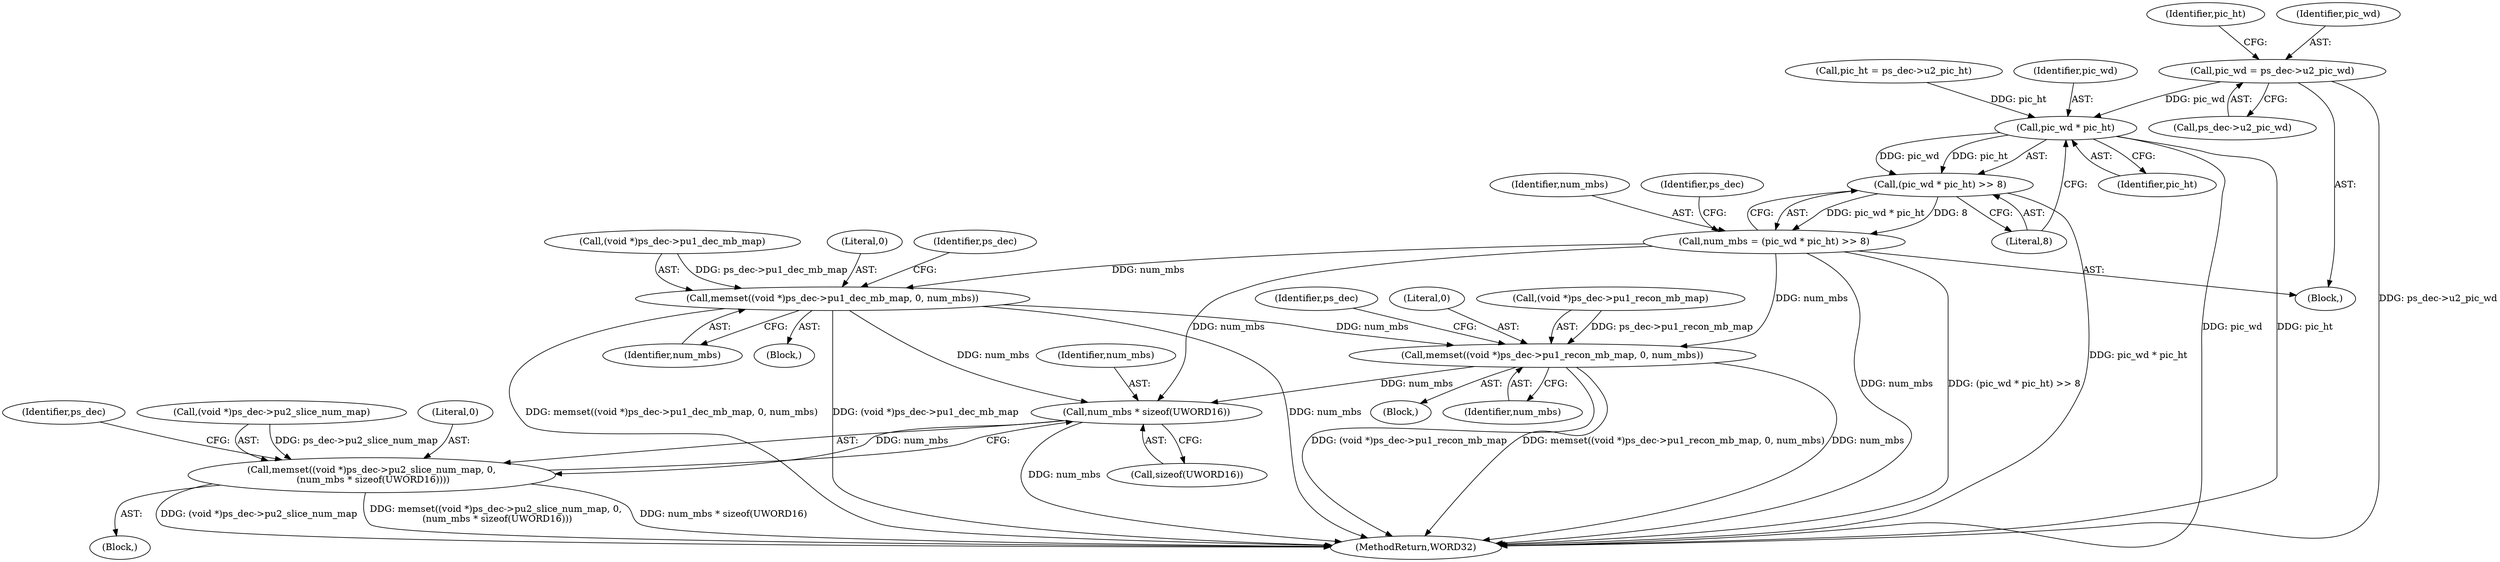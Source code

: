 digraph "0_Android_e629194c62a9a129ce378e08cb1059a8a53f1795_2@pointer" {
"1000627" [label="(Call,pic_wd = ps_dec->u2_pic_wd)"];
"1000640" [label="(Call,pic_wd * pic_ht)"];
"1000639" [label="(Call,(pic_wd * pic_ht) >> 8)"];
"1000637" [label="(Call,num_mbs = (pic_wd * pic_ht) >> 8)"];
"1000649" [label="(Call,memset((void *)ps_dec->pu1_dec_mb_map, 0, num_mbs))"];
"1000662" [label="(Call,memset((void *)ps_dec->pu1_recon_mb_map, 0, num_mbs))"];
"1000682" [label="(Call,num_mbs * sizeof(UWORD16))"];
"1000675" [label="(Call,memset((void *)ps_dec->pu2_slice_num_map, 0,\n (num_mbs * sizeof(UWORD16))))"];
"1000650" [label="(Call,(void *)ps_dec->pu1_dec_mb_map)"];
"1000683" [label="(Identifier,num_mbs)"];
"1000682" [label="(Call,num_mbs * sizeof(UWORD16))"];
"1000633" [label="(Identifier,pic_ht)"];
"1000684" [label="(Call,sizeof(UWORD16))"];
"1002052" [label="(MethodReturn,WORD32)"];
"1000640" [label="(Call,pic_wd * pic_ht)"];
"1000641" [label="(Identifier,pic_wd)"];
"1000672" [label="(Identifier,ps_dec)"];
"1000668" [label="(Literal,0)"];
"1000646" [label="(Identifier,ps_dec)"];
"1000643" [label="(Literal,8)"];
"1000662" [label="(Call,memset((void *)ps_dec->pu1_recon_mb_map, 0, num_mbs))"];
"1000649" [label="(Call,memset((void *)ps_dec->pu1_dec_mb_map, 0, num_mbs))"];
"1000627" [label="(Call,pic_wd = ps_dec->u2_pic_wd)"];
"1000637" [label="(Call,num_mbs = (pic_wd * pic_ht) >> 8)"];
"1000669" [label="(Identifier,num_mbs)"];
"1000675" [label="(Call,memset((void *)ps_dec->pu2_slice_num_map, 0,\n (num_mbs * sizeof(UWORD16))))"];
"1000663" [label="(Call,(void *)ps_dec->pu1_recon_mb_map)"];
"1000655" [label="(Literal,0)"];
"1000639" [label="(Call,(pic_wd * pic_ht) >> 8)"];
"1000674" [label="(Block,)"];
"1000629" [label="(Call,ps_dec->u2_pic_wd)"];
"1000656" [label="(Identifier,num_mbs)"];
"1000681" [label="(Literal,0)"];
"1000642" [label="(Identifier,pic_ht)"];
"1000659" [label="(Identifier,ps_dec)"];
"1000688" [label="(Identifier,ps_dec)"];
"1000623" [label="(Block,)"];
"1000632" [label="(Call,pic_ht = ps_dec->u2_pic_ht)"];
"1000661" [label="(Block,)"];
"1000628" [label="(Identifier,pic_wd)"];
"1000648" [label="(Block,)"];
"1000638" [label="(Identifier,num_mbs)"];
"1000676" [label="(Call,(void *)ps_dec->pu2_slice_num_map)"];
"1000627" -> "1000623"  [label="AST: "];
"1000627" -> "1000629"  [label="CFG: "];
"1000628" -> "1000627"  [label="AST: "];
"1000629" -> "1000627"  [label="AST: "];
"1000633" -> "1000627"  [label="CFG: "];
"1000627" -> "1002052"  [label="DDG: ps_dec->u2_pic_wd"];
"1000627" -> "1000640"  [label="DDG: pic_wd"];
"1000640" -> "1000639"  [label="AST: "];
"1000640" -> "1000642"  [label="CFG: "];
"1000641" -> "1000640"  [label="AST: "];
"1000642" -> "1000640"  [label="AST: "];
"1000643" -> "1000640"  [label="CFG: "];
"1000640" -> "1002052"  [label="DDG: pic_wd"];
"1000640" -> "1002052"  [label="DDG: pic_ht"];
"1000640" -> "1000639"  [label="DDG: pic_wd"];
"1000640" -> "1000639"  [label="DDG: pic_ht"];
"1000632" -> "1000640"  [label="DDG: pic_ht"];
"1000639" -> "1000637"  [label="AST: "];
"1000639" -> "1000643"  [label="CFG: "];
"1000643" -> "1000639"  [label="AST: "];
"1000637" -> "1000639"  [label="CFG: "];
"1000639" -> "1002052"  [label="DDG: pic_wd * pic_ht"];
"1000639" -> "1000637"  [label="DDG: pic_wd * pic_ht"];
"1000639" -> "1000637"  [label="DDG: 8"];
"1000637" -> "1000623"  [label="AST: "];
"1000638" -> "1000637"  [label="AST: "];
"1000646" -> "1000637"  [label="CFG: "];
"1000637" -> "1002052"  [label="DDG: num_mbs"];
"1000637" -> "1002052"  [label="DDG: (pic_wd * pic_ht) >> 8"];
"1000637" -> "1000649"  [label="DDG: num_mbs"];
"1000637" -> "1000662"  [label="DDG: num_mbs"];
"1000637" -> "1000682"  [label="DDG: num_mbs"];
"1000649" -> "1000648"  [label="AST: "];
"1000649" -> "1000656"  [label="CFG: "];
"1000650" -> "1000649"  [label="AST: "];
"1000655" -> "1000649"  [label="AST: "];
"1000656" -> "1000649"  [label="AST: "];
"1000659" -> "1000649"  [label="CFG: "];
"1000649" -> "1002052"  [label="DDG: (void *)ps_dec->pu1_dec_mb_map"];
"1000649" -> "1002052"  [label="DDG: num_mbs"];
"1000649" -> "1002052"  [label="DDG: memset((void *)ps_dec->pu1_dec_mb_map, 0, num_mbs)"];
"1000650" -> "1000649"  [label="DDG: ps_dec->pu1_dec_mb_map"];
"1000649" -> "1000662"  [label="DDG: num_mbs"];
"1000649" -> "1000682"  [label="DDG: num_mbs"];
"1000662" -> "1000661"  [label="AST: "];
"1000662" -> "1000669"  [label="CFG: "];
"1000663" -> "1000662"  [label="AST: "];
"1000668" -> "1000662"  [label="AST: "];
"1000669" -> "1000662"  [label="AST: "];
"1000672" -> "1000662"  [label="CFG: "];
"1000662" -> "1002052"  [label="DDG: (void *)ps_dec->pu1_recon_mb_map"];
"1000662" -> "1002052"  [label="DDG: memset((void *)ps_dec->pu1_recon_mb_map, 0, num_mbs)"];
"1000662" -> "1002052"  [label="DDG: num_mbs"];
"1000663" -> "1000662"  [label="DDG: ps_dec->pu1_recon_mb_map"];
"1000662" -> "1000682"  [label="DDG: num_mbs"];
"1000682" -> "1000675"  [label="AST: "];
"1000682" -> "1000684"  [label="CFG: "];
"1000683" -> "1000682"  [label="AST: "];
"1000684" -> "1000682"  [label="AST: "];
"1000675" -> "1000682"  [label="CFG: "];
"1000682" -> "1002052"  [label="DDG: num_mbs"];
"1000682" -> "1000675"  [label="DDG: num_mbs"];
"1000675" -> "1000674"  [label="AST: "];
"1000676" -> "1000675"  [label="AST: "];
"1000681" -> "1000675"  [label="AST: "];
"1000688" -> "1000675"  [label="CFG: "];
"1000675" -> "1002052"  [label="DDG: num_mbs * sizeof(UWORD16)"];
"1000675" -> "1002052"  [label="DDG: (void *)ps_dec->pu2_slice_num_map"];
"1000675" -> "1002052"  [label="DDG: memset((void *)ps_dec->pu2_slice_num_map, 0,\n (num_mbs * sizeof(UWORD16)))"];
"1000676" -> "1000675"  [label="DDG: ps_dec->pu2_slice_num_map"];
}
